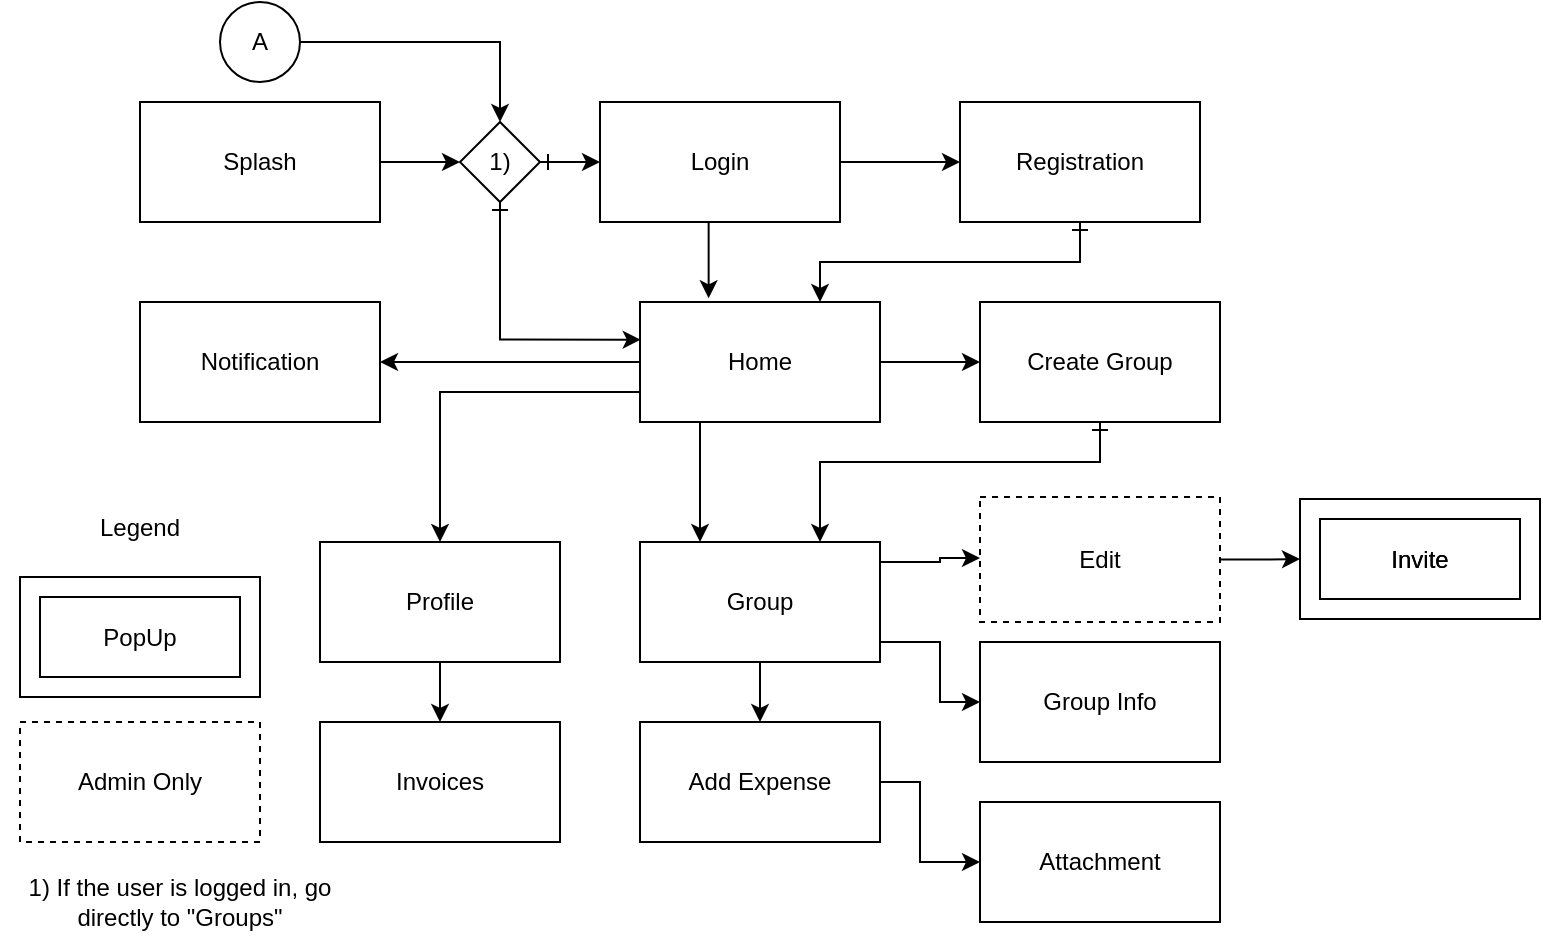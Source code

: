 <mxfile version="22.1.2" type="device">
  <diagram name="Side-1" id="LDuNGLDWNnC0u-Jjmibd">
    <mxGraphModel dx="1695" dy="452" grid="1" gridSize="10" guides="1" tooltips="1" connect="1" arrows="1" fold="1" page="1" pageScale="1" pageWidth="827" pageHeight="1169" math="0" shadow="0">
      <root>
        <mxCell id="0" />
        <mxCell id="1" parent="0" />
        <mxCell id="XjVuDQVEAfMSHLMUfgnC-7" style="edgeStyle=orthogonalEdgeStyle;rounded=0;orthogonalLoop=1;jettySize=auto;html=1;entryX=0;entryY=0.5;entryDx=0;entryDy=0;" parent="1" target="XjVuDQVEAfMSHLMUfgnC-2" edge="1">
          <mxGeometry relative="1" as="geometry">
            <mxPoint x="170" y="90" as="sourcePoint" />
            <mxPoint x="260" y="90" as="targetPoint" />
            <Array as="points">
              <mxPoint x="170" y="100" />
            </Array>
          </mxGeometry>
        </mxCell>
        <mxCell id="XjVuDQVEAfMSHLMUfgnC-1" value="Splash" style="rounded=0;whiteSpace=wrap;html=1;" parent="1" vertex="1">
          <mxGeometry x="60" y="70" width="120" height="60" as="geometry" />
        </mxCell>
        <mxCell id="XjVuDQVEAfMSHLMUfgnC-14" style="edgeStyle=orthogonalEdgeStyle;rounded=0;orthogonalLoop=1;jettySize=auto;html=1;startArrow=ERone;startFill=0;" parent="1" source="XjVuDQVEAfMSHLMUfgnC-2" target="XjVuDQVEAfMSHLMUfgnC-13" edge="1">
          <mxGeometry relative="1" as="geometry" />
        </mxCell>
        <mxCell id="XjVuDQVEAfMSHLMUfgnC-17" style="edgeStyle=orthogonalEdgeStyle;rounded=0;orthogonalLoop=1;jettySize=auto;html=1;entryX=0.003;entryY=0.314;entryDx=0;entryDy=0;startArrow=ERone;startFill=0;entryPerimeter=0;" parent="1" source="XjVuDQVEAfMSHLMUfgnC-2" target="XjVuDQVEAfMSHLMUfgnC-6" edge="1">
          <mxGeometry relative="1" as="geometry">
            <Array as="points">
              <mxPoint x="240" y="189" />
            </Array>
          </mxGeometry>
        </mxCell>
        <mxCell id="XjVuDQVEAfMSHLMUfgnC-2" value="1)" style="rhombus;whiteSpace=wrap;html=1;" parent="1" vertex="1">
          <mxGeometry x="220" y="80" width="40" height="40" as="geometry" />
        </mxCell>
        <mxCell id="XjVuDQVEAfMSHLMUfgnC-4" style="edgeStyle=orthogonalEdgeStyle;rounded=0;orthogonalLoop=1;jettySize=auto;html=1;entryX=0.5;entryY=0;entryDx=0;entryDy=0;" parent="1" source="XjVuDQVEAfMSHLMUfgnC-3" target="XjVuDQVEAfMSHLMUfgnC-2" edge="1">
          <mxGeometry relative="1" as="geometry">
            <mxPoint x="240" y="70" as="targetPoint" />
            <Array as="points">
              <mxPoint x="240" y="40" />
            </Array>
          </mxGeometry>
        </mxCell>
        <mxCell id="XjVuDQVEAfMSHLMUfgnC-3" value="A" style="ellipse;whiteSpace=wrap;html=1;" parent="1" vertex="1">
          <mxGeometry x="100" y="20" width="40" height="40" as="geometry" />
        </mxCell>
        <mxCell id="XjVuDQVEAfMSHLMUfgnC-8" style="edgeStyle=orthogonalEdgeStyle;rounded=0;orthogonalLoop=1;jettySize=auto;html=1;" parent="1" source="XjVuDQVEAfMSHLMUfgnC-6" target="XjVuDQVEAfMSHLMUfgnC-10" edge="1">
          <mxGeometry relative="1" as="geometry">
            <mxPoint x="570" y="200" as="targetPoint" />
            <Array as="points">
              <mxPoint x="580" y="200" />
            </Array>
          </mxGeometry>
        </mxCell>
        <mxCell id="XjVuDQVEAfMSHLMUfgnC-38" style="edgeStyle=orthogonalEdgeStyle;rounded=0;orthogonalLoop=1;jettySize=auto;html=1;" parent="1" source="XjVuDQVEAfMSHLMUfgnC-6" edge="1">
          <mxGeometry relative="1" as="geometry">
            <mxPoint x="180" y="200" as="targetPoint" />
          </mxGeometry>
        </mxCell>
        <mxCell id="XjVuDQVEAfMSHLMUfgnC-6" value="Home" style="rounded=0;whiteSpace=wrap;html=1;" parent="1" vertex="1">
          <mxGeometry x="310" y="170" width="120" height="60" as="geometry" />
        </mxCell>
        <mxCell id="XjVuDQVEAfMSHLMUfgnC-11" style="edgeStyle=orthogonalEdgeStyle;rounded=0;orthogonalLoop=1;jettySize=auto;html=1;" parent="1" source="XjVuDQVEAfMSHLMUfgnC-6" target="XjVuDQVEAfMSHLMUfgnC-12" edge="1">
          <mxGeometry relative="1" as="geometry">
            <mxPoint x="375" y="330" as="targetPoint" />
            <mxPoint x="350.0" y="234" as="sourcePoint" />
            <Array as="points">
              <mxPoint x="340" y="280" />
              <mxPoint x="340" y="280" />
            </Array>
          </mxGeometry>
        </mxCell>
        <mxCell id="XjVuDQVEAfMSHLMUfgnC-22" value="" style="edgeStyle=orthogonalEdgeStyle;rounded=0;orthogonalLoop=1;jettySize=auto;html=1;entryX=0.5;entryY=0;entryDx=0;entryDy=0;exitX=0;exitY=0.75;exitDx=0;exitDy=0;" parent="1" source="XjVuDQVEAfMSHLMUfgnC-6" target="XjVuDQVEAfMSHLMUfgnC-23" edge="1">
          <mxGeometry relative="1" as="geometry">
            <mxPoint x="210" y="204" as="targetPoint" />
            <mxPoint x="315" y="219" as="sourcePoint" />
            <Array as="points">
              <mxPoint x="210" y="215" />
            </Array>
          </mxGeometry>
        </mxCell>
        <mxCell id="XjVuDQVEAfMSHLMUfgnC-37" style="edgeStyle=orthogonalEdgeStyle;rounded=0;orthogonalLoop=1;jettySize=auto;html=1;startArrow=ERone;startFill=0;" parent="1" source="XjVuDQVEAfMSHLMUfgnC-10" edge="1">
          <mxGeometry relative="1" as="geometry">
            <mxPoint x="400" y="290" as="targetPoint" />
            <Array as="points">
              <mxPoint x="540" y="250" />
              <mxPoint x="400" y="250" />
            </Array>
          </mxGeometry>
        </mxCell>
        <mxCell id="XjVuDQVEAfMSHLMUfgnC-10" value="Create Group" style="rounded=0;whiteSpace=wrap;html=1;" parent="1" vertex="1">
          <mxGeometry x="480" y="170" width="120" height="60" as="geometry" />
        </mxCell>
        <mxCell id="XjVuDQVEAfMSHLMUfgnC-31" style="edgeStyle=orthogonalEdgeStyle;rounded=0;orthogonalLoop=1;jettySize=auto;html=1;" parent="1" source="XjVuDQVEAfMSHLMUfgnC-12" target="XjVuDQVEAfMSHLMUfgnC-30" edge="1">
          <mxGeometry relative="1" as="geometry" />
        </mxCell>
        <mxCell id="XjVuDQVEAfMSHLMUfgnC-41" style="edgeStyle=orthogonalEdgeStyle;rounded=0;orthogonalLoop=1;jettySize=auto;html=1;" parent="1" source="XjVuDQVEAfMSHLMUfgnC-12" target="XjVuDQVEAfMSHLMUfgnC-40" edge="1">
          <mxGeometry relative="1" as="geometry">
            <Array as="points">
              <mxPoint x="460" y="340" />
              <mxPoint x="460" y="370" />
            </Array>
          </mxGeometry>
        </mxCell>
        <mxCell id="XjVuDQVEAfMSHLMUfgnC-43" style="edgeStyle=orthogonalEdgeStyle;rounded=0;orthogonalLoop=1;jettySize=auto;html=1;entryX=0;entryY=0.5;entryDx=0;entryDy=0;" parent="1" source="XjVuDQVEAfMSHLMUfgnC-12" target="XjVuDQVEAfMSHLMUfgnC-42" edge="1">
          <mxGeometry relative="1" as="geometry">
            <Array as="points">
              <mxPoint x="460" y="300" />
              <mxPoint x="460" y="298" />
              <mxPoint x="480" y="298" />
            </Array>
          </mxGeometry>
        </mxCell>
        <mxCell id="XjVuDQVEAfMSHLMUfgnC-12" value="Group" style="rounded=0;whiteSpace=wrap;html=1;" parent="1" vertex="1">
          <mxGeometry x="310" y="290" width="120" height="60" as="geometry" />
        </mxCell>
        <mxCell id="XjVuDQVEAfMSHLMUfgnC-16" style="edgeStyle=orthogonalEdgeStyle;rounded=0;orthogonalLoop=1;jettySize=auto;html=1;entryX=0.286;entryY=-0.031;entryDx=0;entryDy=0;entryPerimeter=0;" parent="1" source="XjVuDQVEAfMSHLMUfgnC-13" target="XjVuDQVEAfMSHLMUfgnC-6" edge="1">
          <mxGeometry relative="1" as="geometry">
            <mxPoint x="345" y="174.0" as="targetPoint" />
            <Array as="points">
              <mxPoint x="345" y="130" />
              <mxPoint x="344" y="130" />
            </Array>
          </mxGeometry>
        </mxCell>
        <mxCell id="XjVuDQVEAfMSHLMUfgnC-20" style="edgeStyle=orthogonalEdgeStyle;rounded=0;orthogonalLoop=1;jettySize=auto;html=1;" parent="1" source="XjVuDQVEAfMSHLMUfgnC-13" target="XjVuDQVEAfMSHLMUfgnC-19" edge="1">
          <mxGeometry relative="1" as="geometry" />
        </mxCell>
        <mxCell id="XjVuDQVEAfMSHLMUfgnC-13" value="Login" style="rounded=0;whiteSpace=wrap;html=1;" parent="1" vertex="1">
          <mxGeometry x="290" y="70" width="120" height="60" as="geometry" />
        </mxCell>
        <mxCell id="XjVuDQVEAfMSHLMUfgnC-18" value="1) If the user is logged in, go directly to &quot;Groups&quot;" style="text;html=1;strokeColor=none;fillColor=none;align=center;verticalAlign=middle;whiteSpace=wrap;rounded=0;" parent="1" vertex="1">
          <mxGeometry x="-10" y="450" width="180" height="40" as="geometry" />
        </mxCell>
        <mxCell id="XjVuDQVEAfMSHLMUfgnC-21" style="edgeStyle=orthogonalEdgeStyle;rounded=0;orthogonalLoop=1;jettySize=auto;html=1;entryX=0.75;entryY=0;entryDx=0;entryDy=0;startArrow=ERone;startFill=0;" parent="1" source="XjVuDQVEAfMSHLMUfgnC-19" target="XjVuDQVEAfMSHLMUfgnC-6" edge="1">
          <mxGeometry relative="1" as="geometry">
            <mxPoint x="405" y="174.0" as="targetPoint" />
            <Array as="points">
              <mxPoint x="530" y="150" />
              <mxPoint x="400" y="150" />
            </Array>
          </mxGeometry>
        </mxCell>
        <mxCell id="XjVuDQVEAfMSHLMUfgnC-19" value="Registration" style="rounded=0;whiteSpace=wrap;html=1;" parent="1" vertex="1">
          <mxGeometry x="470" y="70" width="120" height="60" as="geometry" />
        </mxCell>
        <mxCell id="XjVuDQVEAfMSHLMUfgnC-35" style="edgeStyle=orthogonalEdgeStyle;rounded=0;orthogonalLoop=1;jettySize=auto;html=1;" parent="1" source="XjVuDQVEAfMSHLMUfgnC-23" target="XjVuDQVEAfMSHLMUfgnC-34" edge="1">
          <mxGeometry relative="1" as="geometry" />
        </mxCell>
        <mxCell id="XjVuDQVEAfMSHLMUfgnC-23" value="Profile" style="rounded=0;whiteSpace=wrap;html=1;" parent="1" vertex="1">
          <mxGeometry x="150" y="290" width="120" height="60" as="geometry" />
        </mxCell>
        <mxCell id="XjVuDQVEAfMSHLMUfgnC-25" value="Invite" style="rounded=0;whiteSpace=wrap;html=1;" parent="1" vertex="1">
          <mxGeometry x="640" y="268.5" width="120" height="60" as="geometry" />
        </mxCell>
        <mxCell id="XjVuDQVEAfMSHLMUfgnC-27" value="Invite" style="rounded=0;whiteSpace=wrap;html=1;fillColor=none;" parent="1" vertex="1">
          <mxGeometry x="650" y="278.5" width="100" height="40" as="geometry" />
        </mxCell>
        <mxCell id="XjVuDQVEAfMSHLMUfgnC-28" value="" style="rounded=0;whiteSpace=wrap;html=1;" parent="1" vertex="1">
          <mxGeometry y="307.5" width="120" height="60" as="geometry" />
        </mxCell>
        <mxCell id="XjVuDQVEAfMSHLMUfgnC-29" value="PopUp" style="rounded=0;whiteSpace=wrap;html=1;fillColor=none;" parent="1" vertex="1">
          <mxGeometry x="10" y="317.5" width="100" height="40" as="geometry" />
        </mxCell>
        <mxCell id="XjVuDQVEAfMSHLMUfgnC-36" style="edgeStyle=orthogonalEdgeStyle;rounded=0;orthogonalLoop=1;jettySize=auto;html=1;" parent="1" source="XjVuDQVEAfMSHLMUfgnC-30" target="XjVuDQVEAfMSHLMUfgnC-33" edge="1">
          <mxGeometry relative="1" as="geometry">
            <Array as="points">
              <mxPoint x="450" y="410" />
              <mxPoint x="450" y="450" />
            </Array>
          </mxGeometry>
        </mxCell>
        <mxCell id="XjVuDQVEAfMSHLMUfgnC-30" value="Add Expense" style="rounded=0;whiteSpace=wrap;html=1;" parent="1" vertex="1">
          <mxGeometry x="310" y="380" width="120" height="60" as="geometry" />
        </mxCell>
        <mxCell id="XjVuDQVEAfMSHLMUfgnC-32" value="Legend" style="text;html=1;strokeColor=none;fillColor=none;align=center;verticalAlign=middle;whiteSpace=wrap;rounded=0;" parent="1" vertex="1">
          <mxGeometry y="267.5" width="120" height="30" as="geometry" />
        </mxCell>
        <mxCell id="XjVuDQVEAfMSHLMUfgnC-33" value="Attachment" style="rounded=0;whiteSpace=wrap;html=1;" parent="1" vertex="1">
          <mxGeometry x="480" y="420" width="120" height="60" as="geometry" />
        </mxCell>
        <mxCell id="XjVuDQVEAfMSHLMUfgnC-34" value="Invoices" style="rounded=0;whiteSpace=wrap;html=1;" parent="1" vertex="1">
          <mxGeometry x="150" y="380" width="120" height="60" as="geometry" />
        </mxCell>
        <mxCell id="XjVuDQVEAfMSHLMUfgnC-39" value="Notification" style="rounded=0;whiteSpace=wrap;html=1;" parent="1" vertex="1">
          <mxGeometry x="60" y="170" width="120" height="60" as="geometry" />
        </mxCell>
        <mxCell id="XjVuDQVEAfMSHLMUfgnC-44" style="edgeStyle=orthogonalEdgeStyle;rounded=0;orthogonalLoop=1;jettySize=auto;html=1;entryX=0;entryY=0.5;entryDx=0;entryDy=0;exitX=1;exitY=0.5;exitDx=0;exitDy=0;" parent="1" source="XjVuDQVEAfMSHLMUfgnC-42" target="XjVuDQVEAfMSHLMUfgnC-25" edge="1">
          <mxGeometry relative="1" as="geometry" />
        </mxCell>
        <mxCell id="XjVuDQVEAfMSHLMUfgnC-40" value="Group Info" style="rounded=0;whiteSpace=wrap;html=1;" parent="1" vertex="1">
          <mxGeometry x="480" y="340" width="120" height="60" as="geometry" />
        </mxCell>
        <mxCell id="XjVuDQVEAfMSHLMUfgnC-42" value="Edit" style="rounded=0;whiteSpace=wrap;html=1;gradientColor=none;dashed=1;gradientDirection=north;" parent="1" vertex="1">
          <mxGeometry x="480" y="267.5" width="120" height="62.5" as="geometry" />
        </mxCell>
        <mxCell id="XjVuDQVEAfMSHLMUfgnC-46" value="Admin Only" style="rounded=0;whiteSpace=wrap;html=1;dashed=1;" parent="1" vertex="1">
          <mxGeometry y="380" width="120" height="60" as="geometry" />
        </mxCell>
      </root>
    </mxGraphModel>
  </diagram>
</mxfile>
